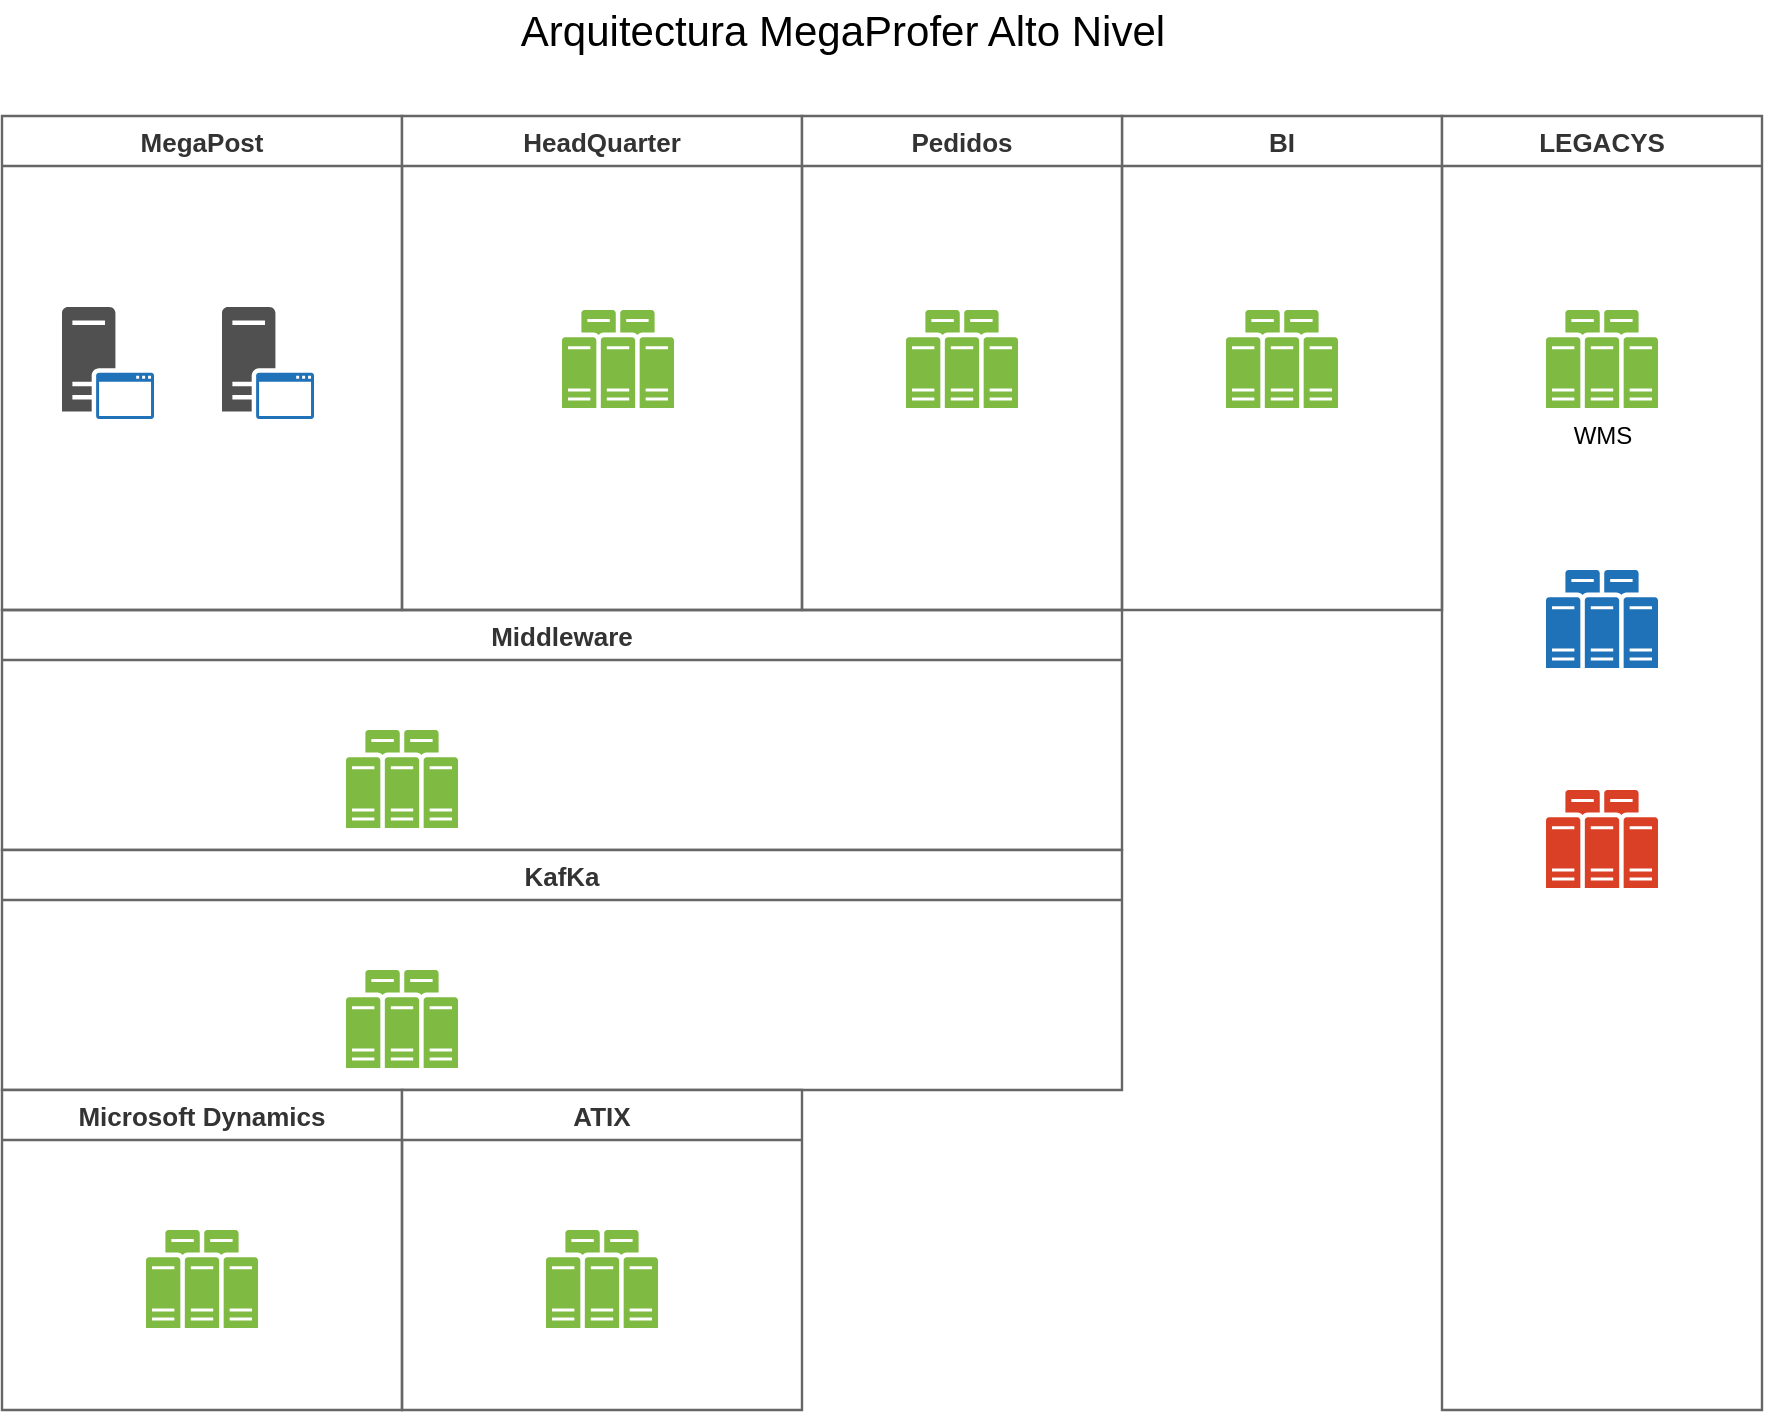 <mxfile version="13.6.6" type="github">
  <diagram id="74e2e168-ea6b-b213-b513-2b3c1d86103e" name="Page-1">
    <mxGraphModel dx="1707" dy="1910" grid="1" gridSize="10" guides="1" tooltips="1" connect="1" arrows="1" fold="1" page="1" pageScale="1" pageWidth="827" pageHeight="1169" math="0" shadow="0">
      <root>
        <mxCell id="0" />
        <mxCell id="1" parent="0" />
        <mxCell id="kFB3VKsAzfuebwOxzI4B-115" value="Middleware" style="shape=swimlane;startSize=25;fontSize=13;fontColor=#333333;fontStyle=1;align=center;strokeColor=#666666;strokeOpacity=100;fillOpacity=100;rotation=0;fillColor=#ffffff;strokeWidth=1.2;" parent="1" vertex="1">
          <mxGeometry x="40" y="-840" width="560" height="120" as="geometry">
            <mxRectangle x="240" y="-1087" width="110" height="25" as="alternateBounds" />
          </mxGeometry>
        </mxCell>
        <mxCell id="kFB3VKsAzfuebwOxzI4B-122" value="" style="pointerEvents=1;shadow=0;dashed=0;html=1;strokeColor=none;fillColor=#505050;labelPosition=center;verticalLabelPosition=bottom;verticalAlign=top;outlineConnect=0;align=center;shape=mxgraph.office.servers.server_farm;fillColor=#7FBA42;" parent="kFB3VKsAzfuebwOxzI4B-115" vertex="1">
          <mxGeometry x="172" y="60" width="56" height="49" as="geometry" />
        </mxCell>
        <mxCell id="kFB3VKsAzfuebwOxzI4B-119" value="MegaPost" style="shape=swimlane;startSize=25;fontSize=13;fontColor=#333333;fontStyle=1;align=center;strokeColor=#666666;strokeOpacity=100;fillOpacity=100;rotation=0;fillColor=#ffffff;strokeWidth=1.2;" parent="1" vertex="1">
          <mxGeometry x="40" y="-1087" width="200" height="247" as="geometry" />
        </mxCell>
        <mxCell id="b44zEPOn9F3BgOh4Rijz-11" value="" style="pointerEvents=1;shadow=0;dashed=0;html=1;strokeColor=none;fillColor=#505050;labelPosition=center;verticalLabelPosition=bottom;verticalAlign=top;outlineConnect=0;align=center;shape=mxgraph.office.servers.application_server_blue;fontSize=21;" vertex="1" parent="kFB3VKsAzfuebwOxzI4B-119">
          <mxGeometry x="110" y="95.5" width="46" height="56" as="geometry" />
        </mxCell>
        <mxCell id="b44zEPOn9F3BgOh4Rijz-12" value="" style="pointerEvents=1;shadow=0;dashed=0;html=1;strokeColor=none;fillColor=#505050;labelPosition=center;verticalLabelPosition=bottom;verticalAlign=top;outlineConnect=0;align=center;shape=mxgraph.office.servers.application_server_blue;fontSize=21;" vertex="1" parent="kFB3VKsAzfuebwOxzI4B-119">
          <mxGeometry x="30" y="95.5" width="46" height="56" as="geometry" />
        </mxCell>
        <mxCell id="kFB3VKsAzfuebwOxzI4B-123" value="HeadQuarter" style="shape=swimlane;startSize=25;fontSize=13;fontColor=#333333;fontStyle=1;align=center;strokeColor=#666666;strokeOpacity=100;fillOpacity=100;rotation=0;fillColor=#ffffff;strokeWidth=1.2;" parent="1" vertex="1">
          <mxGeometry x="240" y="-1087" width="200" height="247" as="geometry">
            <mxRectangle x="240" y="-1087" width="110" height="25" as="alternateBounds" />
          </mxGeometry>
        </mxCell>
        <mxCell id="kFB3VKsAzfuebwOxzI4B-124" value="" style="pointerEvents=1;shadow=0;dashed=0;html=1;strokeColor=none;fillColor=#505050;labelPosition=center;verticalLabelPosition=bottom;verticalAlign=top;outlineConnect=0;align=center;shape=mxgraph.office.servers.server_farm;fillColor=#7FBA42;" parent="kFB3VKsAzfuebwOxzI4B-123" vertex="1">
          <mxGeometry x="80" y="97" width="56" height="49" as="geometry" />
        </mxCell>
        <mxCell id="kFB3VKsAzfuebwOxzI4B-125" value="KafKa" style="shape=swimlane;startSize=25;fontSize=13;fontColor=#333333;fontStyle=1;align=center;strokeColor=#666666;strokeOpacity=100;fillOpacity=100;rotation=0;fillColor=#ffffff;strokeWidth=1.2;" parent="1" vertex="1">
          <mxGeometry x="40" y="-720" width="560" height="120" as="geometry">
            <mxRectangle x="240" y="-1087" width="110" height="25" as="alternateBounds" />
          </mxGeometry>
        </mxCell>
        <mxCell id="kFB3VKsAzfuebwOxzI4B-126" value="" style="pointerEvents=1;shadow=0;dashed=0;html=1;strokeColor=none;fillColor=#505050;labelPosition=center;verticalLabelPosition=bottom;verticalAlign=top;outlineConnect=0;align=center;shape=mxgraph.office.servers.server_farm;fillColor=#7FBA42;" parent="kFB3VKsAzfuebwOxzI4B-125" vertex="1">
          <mxGeometry x="172" y="60" width="56" height="49" as="geometry" />
        </mxCell>
        <mxCell id="kFB3VKsAzfuebwOxzI4B-127" value="Microsoft Dynamics" style="shape=swimlane;startSize=25;fontSize=13;fontColor=#333333;fontStyle=1;align=center;strokeColor=#666666;strokeOpacity=100;fillOpacity=100;rotation=0;fillColor=#ffffff;strokeWidth=1.2;" parent="1" vertex="1">
          <mxGeometry x="40" y="-600" width="200" height="160" as="geometry">
            <mxRectangle x="40" y="-600" width="110" height="25" as="alternateBounds" />
          </mxGeometry>
        </mxCell>
        <mxCell id="kFB3VKsAzfuebwOxzI4B-128" value="" style="pointerEvents=1;shadow=0;dashed=0;html=1;strokeColor=none;fillColor=#505050;labelPosition=center;verticalLabelPosition=bottom;verticalAlign=top;outlineConnect=0;align=center;shape=mxgraph.office.servers.server_farm;fillColor=#7FBA42;" parent="kFB3VKsAzfuebwOxzI4B-127" vertex="1">
          <mxGeometry x="72" y="70" width="56" height="49" as="geometry" />
        </mxCell>
        <mxCell id="kFB3VKsAzfuebwOxzI4B-129" value="BI" style="shape=swimlane;startSize=25;fontSize=13;fontColor=#333333;fontStyle=1;align=center;strokeColor=#666666;strokeOpacity=100;fillOpacity=100;rotation=0;fillColor=#ffffff;strokeWidth=1.2;" parent="1" vertex="1">
          <mxGeometry x="600" y="-1087" width="160" height="247" as="geometry">
            <mxRectangle x="240" y="-1087" width="110" height="25" as="alternateBounds" />
          </mxGeometry>
        </mxCell>
        <mxCell id="kFB3VKsAzfuebwOxzI4B-130" value="" style="pointerEvents=1;shadow=0;dashed=0;html=1;strokeColor=none;fillColor=#505050;labelPosition=center;verticalLabelPosition=bottom;verticalAlign=top;outlineConnect=0;align=center;shape=mxgraph.office.servers.server_farm;fillColor=#7FBA42;" parent="kFB3VKsAzfuebwOxzI4B-129" vertex="1">
          <mxGeometry x="52" y="97" width="56" height="49" as="geometry" />
        </mxCell>
        <mxCell id="b44zEPOn9F3BgOh4Rijz-1" value="ATIX" style="shape=swimlane;startSize=25;fontSize=13;fontColor=#333333;fontStyle=1;align=center;strokeColor=#666666;strokeOpacity=100;fillOpacity=100;rotation=0;fillColor=#ffffff;strokeWidth=1.2;" vertex="1" parent="1">
          <mxGeometry x="240" y="-600" width="200" height="160" as="geometry">
            <mxRectangle x="240" y="-600" width="110" height="25" as="alternateBounds" />
          </mxGeometry>
        </mxCell>
        <mxCell id="b44zEPOn9F3BgOh4Rijz-2" value="" style="pointerEvents=1;shadow=0;dashed=0;html=1;strokeColor=none;fillColor=#505050;labelPosition=center;verticalLabelPosition=bottom;verticalAlign=top;outlineConnect=0;align=center;shape=mxgraph.office.servers.server_farm;fillColor=#7FBA42;" vertex="1" parent="b44zEPOn9F3BgOh4Rijz-1">
          <mxGeometry x="72" y="70" width="56" height="49" as="geometry" />
        </mxCell>
        <mxCell id="b44zEPOn9F3BgOh4Rijz-3" value="Pedidos" style="shape=swimlane;startSize=25;fontSize=13;fontColor=#333333;fontStyle=1;align=center;strokeColor=#666666;strokeOpacity=100;fillOpacity=100;rotation=0;fillColor=#ffffff;strokeWidth=1.2;" vertex="1" parent="1">
          <mxGeometry x="440" y="-1087" width="160" height="247" as="geometry">
            <mxRectangle x="240" y="-1087" width="110" height="25" as="alternateBounds" />
          </mxGeometry>
        </mxCell>
        <mxCell id="b44zEPOn9F3BgOh4Rijz-4" value="" style="pointerEvents=1;shadow=0;dashed=0;html=1;strokeColor=none;fillColor=#505050;labelPosition=center;verticalLabelPosition=bottom;verticalAlign=top;outlineConnect=0;align=center;shape=mxgraph.office.servers.server_farm;fillColor=#7FBA42;" vertex="1" parent="b44zEPOn9F3BgOh4Rijz-3">
          <mxGeometry x="52" y="97" width="56" height="49" as="geometry" />
        </mxCell>
        <mxCell id="b44zEPOn9F3BgOh4Rijz-5" value="LEGACYS" style="shape=swimlane;startSize=25;fontSize=13;fontColor=#333333;fontStyle=1;align=center;strokeColor=#666666;strokeOpacity=100;fillOpacity=100;rotation=0;fillColor=#ffffff;strokeWidth=1.2;" vertex="1" parent="1">
          <mxGeometry x="760" y="-1087" width="160" height="647" as="geometry">
            <mxRectangle x="240" y="-1087" width="110" height="25" as="alternateBounds" />
          </mxGeometry>
        </mxCell>
        <mxCell id="b44zEPOn9F3BgOh4Rijz-6" value="WMS" style="pointerEvents=1;shadow=0;dashed=0;html=1;strokeColor=none;fillColor=#505050;labelPosition=center;verticalLabelPosition=bottom;verticalAlign=top;outlineConnect=0;align=center;shape=mxgraph.office.servers.server_farm;fillColor=#7FBA42;" vertex="1" parent="b44zEPOn9F3BgOh4Rijz-5">
          <mxGeometry x="52" y="97" width="56" height="49" as="geometry" />
        </mxCell>
        <mxCell id="b44zEPOn9F3BgOh4Rijz-7" value="" style="pointerEvents=1;shadow=0;dashed=0;html=1;strokeColor=none;labelPosition=center;verticalLabelPosition=bottom;verticalAlign=top;outlineConnect=0;align=center;shape=mxgraph.office.servers.physical_host_farm;fillColor=#2072B8;" vertex="1" parent="b44zEPOn9F3BgOh4Rijz-5">
          <mxGeometry x="52" y="227" width="56" height="49" as="geometry" />
        </mxCell>
        <mxCell id="b44zEPOn9F3BgOh4Rijz-8" value="" style="pointerEvents=1;shadow=0;dashed=0;html=1;strokeColor=none;fillColor=#505050;labelPosition=center;verticalLabelPosition=bottom;verticalAlign=top;outlineConnect=0;align=center;shape=mxgraph.office.servers.server_farm;fillColor=#DA4026;" vertex="1" parent="b44zEPOn9F3BgOh4Rijz-5">
          <mxGeometry x="52" y="337" width="56" height="49" as="geometry" />
        </mxCell>
        <mxCell id="b44zEPOn9F3BgOh4Rijz-9" value="Arquitectura MegaProfer Alto Nivel" style="text;html=1;resizable=0;autosize=1;align=center;verticalAlign=middle;points=[];fillColor=none;strokeColor=none;rounded=0;fontSize=21;" vertex="1" parent="1">
          <mxGeometry x="290" y="-1145" width="340" height="30" as="geometry" />
        </mxCell>
      </root>
    </mxGraphModel>
  </diagram>
</mxfile>
